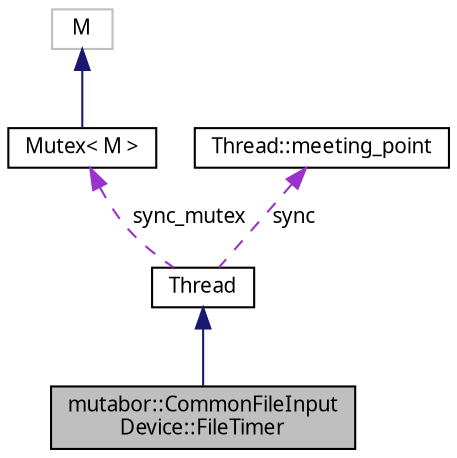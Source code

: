 digraph "mutabor::CommonFileInputDevice::FileTimer"
{
  edge [fontname="Sans",fontsize="10",labelfontname="Sans",labelfontsize="10"];
  node [fontname="Sans",fontsize="10",shape=record];
  Node2 [label="mutabor::CommonFileInput\lDevice::FileTimer",height=0.2,width=0.4,color="black", fillcolor="grey75", style="filled", fontcolor="black"];
  Node3 -> Node2 [dir="back",color="midnightblue",fontsize="10",style="solid",fontname="Sans"];
  Node3 [label="Thread",height=0.2,width=0.4,color="black", fillcolor="white", style="filled",URL="$d0/d51/classThread.html"];
  Node4 -> Node3 [dir="back",color="darkorchid3",fontsize="10",style="dashed",label=" sync_mutex" ,fontname="Sans"];
  Node4 [label="Mutex\< M \>",height=0.2,width=0.4,color="black", fillcolor="white", style="filled",URL="$dd/db9/classMutex.html"];
  Node5 -> Node4 [dir="back",color="midnightblue",fontsize="10",style="solid",fontname="Sans"];
  Node5 [label="M",height=0.2,width=0.4,color="grey75", fillcolor="white", style="filled"];
  Node6 -> Node3 [dir="back",color="darkorchid3",fontsize="10",style="dashed",label=" sync" ,fontname="Sans"];
  Node6 [label="Thread::meeting_point",height=0.2,width=0.4,color="black", fillcolor="white", style="filled",URL="$dd/da9/classThread_1_1meeting__point.html"];
}
